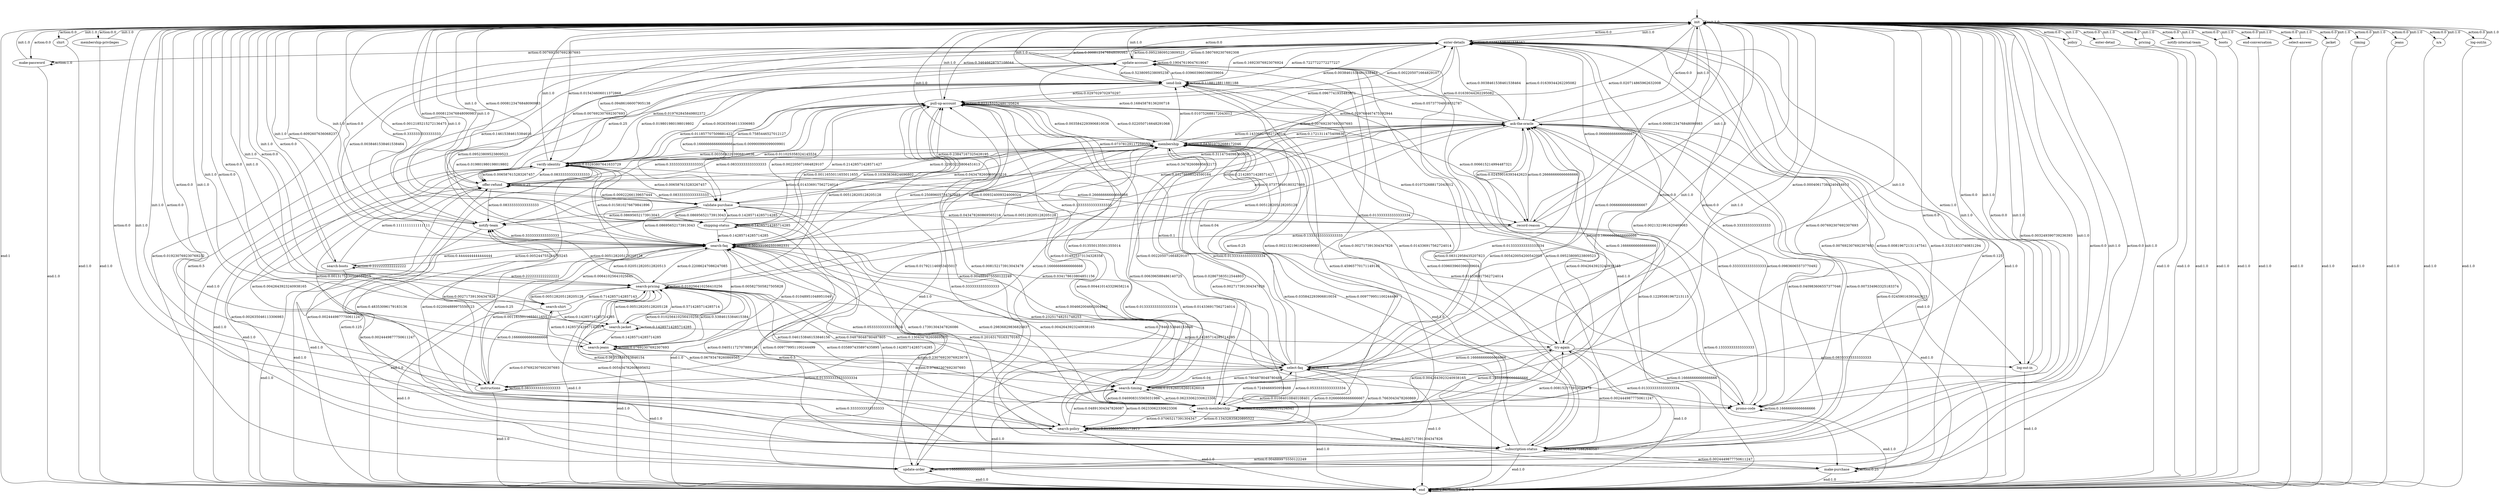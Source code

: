 digraph learned_mdp {
s0 [label="init"];
s1 [label="make-password"];
s2 [label="shirt"];
s3 [label="membership-privileges"];
s4 [label="enter-details"];
s5 [label="verify-identity"];
s6 [label="try-again"];
s7 [label="policy"];
s8 [label="update-account"];
s9 [label="search-boots"];
s10 [label="enter-detail"];
s11 [label="pricing"];
s12 [label="membership"];
s13 [label="search-jacket"];
s14 [label="shipping-status"];
s15 [label="instructions"];
s16 [label="validate-purchase"];
s17 [label="notify-internal-team"];
s18 [label="boots"];
s19 [label="end-conversation"];
s20 [label="search-membership"];
s21 [label="select-answer"];
s22 [label="jacket"];
s23 [label="record-reason"];
s24 [label="subscription-status"];
s25 [label="search-policy"];
s26 [label="timing"];
s27 [label="search-jeans"];
s28 [label="search-faq"];
s29 [label="make-purchase"];
s30 [label="log-out-in"];
s31 [label="pull-up-account"];
s32 [label="jeans"];
s33 [label="n/a"];
s34 [label="offer-refund"];
s35 [label="search-pricing"];
s36 [label="notify-team"];
s37 [label="promo-code"];
s38 [label="log-out/in"];
s39 [label="ask-the-oracle"];
s40 [label="send-link"];
s41 [label="search-timing"];
s42 [label="select-faq"];
s43 [label="search-shirt"];
s44 [label="update-order"];
s45 [label="end"];
s0 -> s0  [label="init:1.0"];
s0 -> s1  [label="action:0.0"];
s0 -> s2  [label="action:0.0"];
s0 -> s3  [label="action:0.0"];
s0 -> s4  [label="action:0.0"];
s0 -> s5  [label="action:0.015434606011372868"];
s0 -> s6  [label="action:0.00040617384240454913"];
s0 -> s7  [label="action:0.0"];
s0 -> s8  [label="action:0.0"];
s0 -> s9  [label="action:0.0"];
s0 -> s10  [label="action:0.0"];
s0 -> s11  [label="action:0.0"];
s0 -> s12  [label="action:0.020714865962632008"];
s0 -> s13  [label="action:0.0"];
s0 -> s14  [label="action:0.0012185215272136475"];
s0 -> s15  [label="action:0.0"];
s0 -> s16  [label="action:0.0008123476848090983"];
s0 -> s17  [label="action:0.0"];
s0 -> s18  [label="action:0.0"];
s0 -> s19  [label="action:0.0"];
s0 -> s20  [label="action:0.0"];
s0 -> s21  [label="action:0.0"];
s0 -> s22  [label="action:0.0"];
s0 -> s23  [label="action:0.0008123476848090983"];
s0 -> s24  [label="action:0.003249390739236393"];
s0 -> s25  [label="action:0.0"];
s0 -> s26  [label="action:0.0"];
s0 -> s27  [label="action:0.0"];
s0 -> s28  [label="action:0.6092607636068237"];
s0 -> s29  [label="action:0.0"];
s0 -> s30  [label="action:0.0"];
s0 -> s31  [label="action:0.34646628757108044"];
s0 -> s32  [label="action:0.0"];
s0 -> s33  [label="action:0.0"];
s0 -> s34  [label="action:0.0008123476848090983"];
s0 -> s35  [label="action:0.0"];
s0 -> s36  [label="action:0.0"];
s0 -> s37  [label="action:0.0"];
s0 -> s38  [label="action:0.0"];
s0 -> s39  [label="action:0.0"];
s0 -> s40  [label="action:0.0008123476848090983"];
s0 -> s41  [label="action:0.0"];
s0 -> s42  [label="action:0.0"];
s0 -> s43  [label="action:0.0"];
s0 -> s44  [label="action:0.0"];
s0 -> s45  [label="end:1"];
s1 -> s0  [label="init:1.0"];
s1 -> s1  [label="action:1.0"];
s1 -> s45 [label="end:1.0"];
s2 -> s0  [label="init:1.0"];
s2 -> s45 [label="end:1.0"];
s3 -> s0  [label="init:1.0"];
s3 -> s45 [label="end:1.0"];
s4 -> s0  [label="init:1.0"];
s4 -> s1  [label="action:0.007692307692307693"];
s4 -> s4  [label="action:0.03461538461538462"];
s4 -> s8  [label="action:0.5807692307692308"];
s4 -> s16  [label="action:0.007692307692307693"];
s4 -> s24  [label="action:0.007692307692307693"];
s4 -> s28  [label="action:0.0038461538461538464"];
s4 -> s31  [label="action:0.0038461538461538464"];
s4 -> s34  [label="action:0.007692307692307693"];
s4 -> s36  [label="action:0.14615384615384616"];
s4 -> s37  [label="action:0.007692307692307693"];
s4 -> s39  [label="action:0.0038461538461538464"];
s4 -> s40  [label="action:0.16923076923076924"];
s4 -> s44  [label="action:0.019230769230769232"];
s4 -> s45 [label="end:1.0"];
s5 -> s0  [label="init:1.0"];
s5 -> s4  [label="action:0.09486166007905138"];
s5 -> s5  [label="action:0.03293807641633729"];
s5 -> s8  [label="action:0.019762845849802372"];
s5 -> s12  [label="action:0.23847167325428195"];
s5 -> s14  [label="action:0.00922266139657444"];
s5 -> s15  [label="action:0.0013175230566534915"];
s5 -> s16  [label="action:0.006587615283267457"];
s5 -> s24  [label="action:0.48353096179183136"];
s5 -> s28  [label="action:0.015810276679841896"];
s5 -> s31  [label="action:0.011857707509881422"];
s5 -> s34  [label="action:0.006587615283267457"];
s5 -> s39  [label="action:0.07378129117259552"];
s5 -> s40  [label="action:0.002635046113306983"];
s5 -> s44  [label="action:0.002635046113306983"];
s5 -> s45 [label="end:1.0"];
s6 -> s0  [label="init:1.0"];
s6 -> s12  [label="action:0.25"];
s6 -> s20  [label="action:0.16666666666666666"];
s6 -> s30  [label="action:0.08333333333333333"];
s6 -> s37  [label="action:0.16666666666666666"];
s6 -> s39  [label="action:0.16666666666666666"];
s6 -> s42  [label="action:0.16666666666666666"];
s6 -> s45 [label="end:1.0"];
s7 -> s0  [label="init:1.0"];
s7 -> s45 [label="end:1.0"];
s8 -> s0  [label="init:1.0"];
s8 -> s4  [label="action:0.09523809523809523"];
s8 -> s8  [label="action:0.19047619047619047"];
s8 -> s24  [label="action:0.09523809523809523"];
s8 -> s28  [label="action:0.09523809523809523"];
s8 -> s40  [label="action:0.5238095238095238"];
s8 -> s45 [label="end:1.0"];
s9 -> s0  [label="init:1.0"];
s9 -> s9  [label="action:0.2222222222222222"];
s9 -> s28  [label="action:0.4444444444444444"];
s9 -> s34  [label="action:0.1111111111111111"];
s9 -> s35  [label="action:0.2222222222222222"];
s9 -> s45 [label="end:1.0"];
s10 -> s0  [label="init:1.0"];
s10 -> s45 [label="end:1.0"];
s11 -> s0  [label="init:1.0"];
s11 -> s45 [label="end:1.0"];
s12 -> s0  [label="init:1.0"];
s12 -> s4  [label="action:0.0967741935483871"];
s12 -> s5  [label="action:0.0035842293906810036"];
s12 -> s6  [label="action:0.014336917562724014"];
s12 -> s8  [label="action:0.16845878136200718"];
s12 -> s12  [label="action:0.043010752688172046"];
s12 -> s15  [label="action:0.017921146953405017"];
s12 -> s20  [label="action:0.02867383512544803"];
s12 -> s23  [label="action:0.010752688172043012"];
s12 -> s24  [label="action:0.035842293906810034"];
s12 -> s28  [label="action:0.25089605734767023"];
s12 -> s31  [label="action:0.0035842293906810036"];
s12 -> s34  [label="action:0.12903225806451613"];
s12 -> s36  [label="action:0.014336917562724014"];
s12 -> s37  [label="action:0.014336917562724014"];
s12 -> s39  [label="action:0.14336917562724014"];
s12 -> s40  [label="action:0.010752688172043012"];
s12 -> s44  [label="action:0.014336917562724014"];
s12 -> s45 [label="end:1.0"];
s13 -> s0  [label="init:1.0"];
s13 -> s6  [label="action:0.14285714285714285"];
s13 -> s13  [label="action:0.14285714285714285"];
s13 -> s27  [label="action:0.14285714285714285"];
s13 -> s35  [label="action:0.5714285714285714"];
s13 -> s45 [label="end:1.0"];
s14 -> s0  [label="init:1.0"];
s14 -> s14  [label="action:0.14285714285714285"];
s14 -> s16  [label="action:0.14285714285714285"];
s14 -> s28  [label="action:0.14285714285714285"];
s14 -> s31  [label="action:0.21428571428571427"];
s14 -> s39  [label="action:0.21428571428571427"];
s14 -> s44  [label="action:0.14285714285714285"];
s14 -> s45 [label="end:1.0"];
s15 -> s0  [label="init:1.0"];
s15 -> s12  [label="action:0.16666666666666666"];
s15 -> s15  [label="action:0.08333333333333333"];
s15 -> s25  [label="action:0.3333333333333333"];
s15 -> s35  [label="action:0.16666666666666666"];
s15 -> s36  [label="action:0.25"];
s15 -> s45 [label="end:1.0"];
s16 -> s0  [label="init:1.0"];
s16 -> s12  [label="action:0.043478260869565216"];
s16 -> s14  [label="action:0.08695652173913043"];
s16 -> s23  [label="action:0.043478260869565216"];
s16 -> s24  [label="action:0.17391304347826086"];
s16 -> s28  [label="action:0.08695652173913043"];
s16 -> s36  [label="action:0.08695652173913043"];
s16 -> s39  [label="action:0.34782608695652173"];
s16 -> s44  [label="action:0.13043478260869565"];
s16 -> s45 [label="end:1.0"];
s17 -> s0  [label="init:1.0"];
s17 -> s45 [label="end:1.0"];
s18 -> s0  [label="init:1.0"];
s18 -> s45 [label="end:1.0"];
s19 -> s0  [label="init:1.0"];
s19 -> s45 [label="end:1.0"];
s20 -> s0  [label="init:1.0"];
s20 -> s4  [label="action:0.0021321961620469083"];
s20 -> s5  [label="action:0.0042643923240938165"];
s20 -> s6  [label="action:0.0042643923240938165"];
s20 -> s12  [label="action:0.006396588486140725"];
s20 -> s20  [label="action:0.010660980810234541"];
s20 -> s25  [label="action:0.13432835820895522"];
s20 -> s28  [label="action:0.0042643923240938165"];
s20 -> s31  [label="action:0.014925373134328358"];
s20 -> s35  [label="action:0.04051172707889126"];
s20 -> s39  [label="action:0.0042643923240938165"];
s20 -> s40  [label="action:0.0021321961620469083"];
s20 -> s41  [label="action:0.046908315565031986"];
s20 -> s42  [label="action:0.7249466950959488"];
s20 -> s45 [label="end:1.0"];
s21 -> s0  [label="init:1.0"];
s21 -> s45 [label="end:1.0"];
s22 -> s0  [label="init:1.0"];
s22 -> s45 [label="end:1.0"];
s23 -> s0  [label="init:1.0"];
s23 -> s4  [label="action:0.06666666666666667"];
s23 -> s5  [label="action:0.26666666666666666"];
s23 -> s28  [label="action:0.13333333333333333"];
s23 -> s29  [label="action:0.13333333333333333"];
s23 -> s34  [label="action:0.13333333333333333"];
s23 -> s39  [label="action:0.26666666666666666"];
s23 -> s45 [label="end:1.0"];
s24 -> s0  [label="init:1.0"];
s24 -> s4  [label="action:0.33251833740831294"];
s24 -> s5  [label="action:0.022004889975550123"];
s24 -> s6  [label="action:0.0024449877750611247"];
s24 -> s8  [label="action:0.08312958435207823"];
s24 -> s12  [label="action:0.009779951100244499"];
s24 -> s24  [label="action:0.05623471882640587"];
s24 -> s28  [label="action:0.009779951100244499"];
s24 -> s29  [label="action:0.0024449877750611247"];
s24 -> s31  [label="action:0.004889975550122249"];
s24 -> s34  [label="action:0.0024449877750611247"];
s24 -> s36  [label="action:0.0024449877750611247"];
s24 -> s39  [label="action:0.007334963325183374"];
s24 -> s40  [label="action:0.45965770171149145"];
s24 -> s44  [label="action:0.004889975550122249"];
s24 -> s45 [label="end:1.0"];
s25 -> s0  [label="init:1.0"];
s25 -> s5  [label="action:0.002717391304347826"];
s25 -> s6  [label="action:0.008152173913043478"];
s25 -> s8  [label="action:0.002717391304347826"];
s25 -> s12  [label="action:0.002717391304347826"];
s25 -> s20  [label="action:0.07065217391304347"];
s25 -> s24  [label="action:0.002717391304347826"];
s25 -> s25  [label="action:0.01358695652173913"];
s25 -> s31  [label="action:0.008152173913043478"];
s25 -> s35  [label="action:0.06793478260869565"];
s25 -> s41  [label="action:0.04891304347826087"];
s25 -> s42  [label="action:0.7663043478260869"];
s25 -> s43  [label="action:0.005434782608695652"];
s25 -> s45 [label="end:1.0"];
s26 -> s0  [label="init:1.0"];
s26 -> s45 [label="end:1.0"];
s27 -> s0  [label="init:1.0"];
s27 -> s15  [label="action:0.07692307692307693"];
s27 -> s27  [label="action:0.07692307692307693"];
s27 -> s35  [label="action:0.5384615384615384"];
s27 -> s41  [label="action:0.07692307692307693"];
s27 -> s42  [label="action:0.23076923076923078"];
s27 -> s45 [label="end:1.0"];
s28 -> s0  [label="init:1.0"];
s28 -> s9  [label="action:0.005244755244755245"];
s28 -> s12  [label="action:0.009324009324009324"];
s28 -> s13  [label="action:0.005827505827505828"];
s28 -> s15  [label="action:0.0011655011655011655"];
s28 -> s20  [label="action:0.29836829836829837"];
s28 -> s25  [label="action:0.20163170163170163"];
s28 -> s27  [label="action:0.01048951048951049"];
s28 -> s28  [label="action:0.002331002331002331"];
s28 -> s31  [label="action:0.0011655011655011655"];
s28 -> s35  [label="action:0.22086247086247085"];
s28 -> s41  [label="action:0.23251748251748253"];
s28 -> s42  [label="action:0.004662004662004662"];
s28 -> s43  [label="action:0.00641025641025641"];
s28 -> s45 [label="end:1.0"];
s29 -> s0  [label="init:1.0"];
s29 -> s4  [label="action:0.125"];
s29 -> s28  [label="action:0.5"];
s29 -> s29  [label="action:0.25"];
s29 -> s34  [label="action:0.125"];
s29 -> s45 [label="end:1.0"];
s30 -> s0  [label="init:1.0"];
s30 -> s4  [label="action:1.0"];
s30 -> s45 [label="end:1.0"];
s31 -> s0  [label="init:1.0"];
s31 -> s4  [label="action:0.002205071664829107"];
s31 -> s5  [label="action:0.7585446527012127"];
s31 -> s12  [label="action:0.022050716648291068"];
s31 -> s14  [label="action:0.002205071664829107"];
s31 -> s16  [label="action:0.011025358324145534"];
s31 -> s23  [label="action:0.006615214994487321"];
s31 -> s24  [label="action:0.034178610804851156"];
s31 -> s28  [label="action:0.10363836824696802"];
s31 -> s29  [label="action:0.004410143329658214"];
s31 -> s31  [label="action:0.023153252480705624"];
s31 -> s37  [label="action:0.002205071664829107"];
s31 -> s39  [label="action:0.029768467475192944"];
s31 -> s45 [label="end:1.0"];
s32 -> s0  [label="init:1.0"];
s32 -> s45 [label="end:1.0"];
s33 -> s0  [label="init:1.0"];
s33 -> s45 [label="end:1.0"];
s34 -> s0  [label="init:1.0"];
s34 -> s5  [label="action:0.08333333333333333"];
s34 -> s8  [label="action:0.25"];
s34 -> s12  [label="action:0.08333333333333333"];
s34 -> s16  [label="action:0.08333333333333333"];
s34 -> s31  [label="action:0.16666666666666666"];
s34 -> s34  [label="action:0.25"];
s34 -> s36  [label="action:0.08333333333333333"];
s34 -> s45 [label="end:1.0"];
s35 -> s0  [label="init:1.0"];
s35 -> s12  [label="action:0.005128205128205128"];
s35 -> s13  [label="action:0.005128205128205128"];
s35 -> s20  [label="action:0.035897435897435895"];
s35 -> s25  [label="action:0.06153846153846154"];
s35 -> s27  [label="action:0.010256410256410256"];
s35 -> s28  [label="action:0.020512820512820513"];
s35 -> s31  [label="action:0.005128205128205128"];
s35 -> s35  [label="action:0.010256410256410256"];
s35 -> s36  [label="action:0.005128205128205128"];
s35 -> s39  [label="action:0.005128205128205128"];
s35 -> s41  [label="action:0.046153846153846156"];
s35 -> s42  [label="action:0.7846153846153846"];
s35 -> s43  [label="action:0.005128205128205128"];
s35 -> s45 [label="end:1.0"];
s36 -> s0  [label="init:1.0"];
s36 -> s4  [label="action:0.3333333333333333"];
s36 -> s28  [label="action:0.3333333333333333"];
s36 -> s31  [label="action:0.3333333333333333"];
s36 -> s45 [label="end:1.0"];
s37 -> s0  [label="init:1.0"];
s37 -> s4  [label="action:0.3333333333333333"];
s37 -> s37  [label="action:0.16666666666666666"];
s37 -> s39  [label="action:0.3333333333333333"];
s37 -> s40  [label="action:0.16666666666666666"];
s37 -> s45 [label="end:1.0"];
s38 -> s0  [label="init:1.0"];
s38 -> s45 [label="end:1.0"];
s39 -> s0  [label="init:1.0"];
s39 -> s4  [label="action:0.01639344262295082"];
s39 -> s8  [label="action:0.01639344262295082"];
s39 -> s12  [label="action:0.1721311475409836"];
s39 -> s23  [label="action:0.02459016393442623"];
s39 -> s24  [label="action:0.040983606557377046"];
s39 -> s28  [label="action:0.07377049180327869"];
s39 -> s29  [label="action:0.02459016393442623"];
s39 -> s30  [label="action:0.00819672131147541"];
s39 -> s34  [label="action:0.3114754098360656"];
s39 -> s36  [label="action:0.03278688524590164"];
s39 -> s37  [label="action:0.09836065573770492"];
s39 -> s40  [label="action:0.05737704918032787"];
s39 -> s44  [label="action:0.12295081967213115"];
s39 -> s45 [label="end:1.0"];
s40 -> s0  [label="init:1.0"];
s40 -> s4  [label="action:0.7227722772277227"];
s40 -> s5  [label="action:0.019801980198019802"];
s40 -> s8  [label="action:0.039603960396039604"];
s40 -> s16  [label="action:0.009900990099009901"];
s40 -> s24  [label="action:0.039603960396039604"];
s40 -> s28  [label="action:0.019801980198019802"];
s40 -> s31  [label="action:0.0297029702970297"];
s40 -> s40  [label="action:0.1188118811881188"];
s40 -> s45 [label="end:1.0"];
s41 -> s0  [label="init:1.0"];
s41 -> s20  [label="action:0.06233062330623306"];
s41 -> s25  [label="action:0.06233062330623306"];
s41 -> s31  [label="action:0.013550135501355014"];
s41 -> s35  [label="action:0.04878048780487805"];
s41 -> s37  [label="action:0.01084010840108401"];
s41 -> s39  [label="action:0.005420054200542005"];
s41 -> s41  [label="action:0.016260162601626018"];
s41 -> s42  [label="action:0.7804878048780488"];
s41 -> s45 [label="end:1.0"];
s42 -> s0  [label="init:1.0"];
s42 -> s4  [label="action:0.006666666666666667"];
s42 -> s8  [label="action:0.013333333333333334"];
s42 -> s12  [label="action:0.013333333333333334"];
s42 -> s15  [label="action:0.013333333333333334"];
s42 -> s20  [label="action:0.05333333333333334"];
s42 -> s25  [label="action:0.02666666666666667"];
s42 -> s28  [label="action:0.013333333333333334"];
s42 -> s31  [label="action:0.1"];
s42 -> s35  [label="action:0.05333333333333334"];
s42 -> s37  [label="action:0.013333333333333334"];
s42 -> s39  [label="action:0.013333333333333334"];
s42 -> s40  [label="action:0.04"];
s42 -> s41  [label="action:0.04"];
s42 -> s42  [label="action:0.6"];
s42 -> s45 [label="end:1.0"];
s43 -> s0  [label="init:1.0"];
s43 -> s13  [label="action:0.14285714285714285"];
s43 -> s27  [label="action:0.14285714285714285"];
s43 -> s35  [label="action:0.7142857142857143"];
s43 -> s45 [label="end:1.0"];
s44 -> s0  [label="init:1.0"];
s44 -> s8  [label="action:0.5"];
s44 -> s31  [label="action:0.3333333333333333"];
s44 -> s44  [label="action:0.16666666666666666"];
s44 -> s45 [label="end:1.0"];
s45 -> s45 [label="init:1.0"];
s45 -> s45  [label="action:1.0"];
s45 -> s45  [label="end:1.0"];
__start0 [label="", shape=none];
__start0 -> s0  [label=""];
}